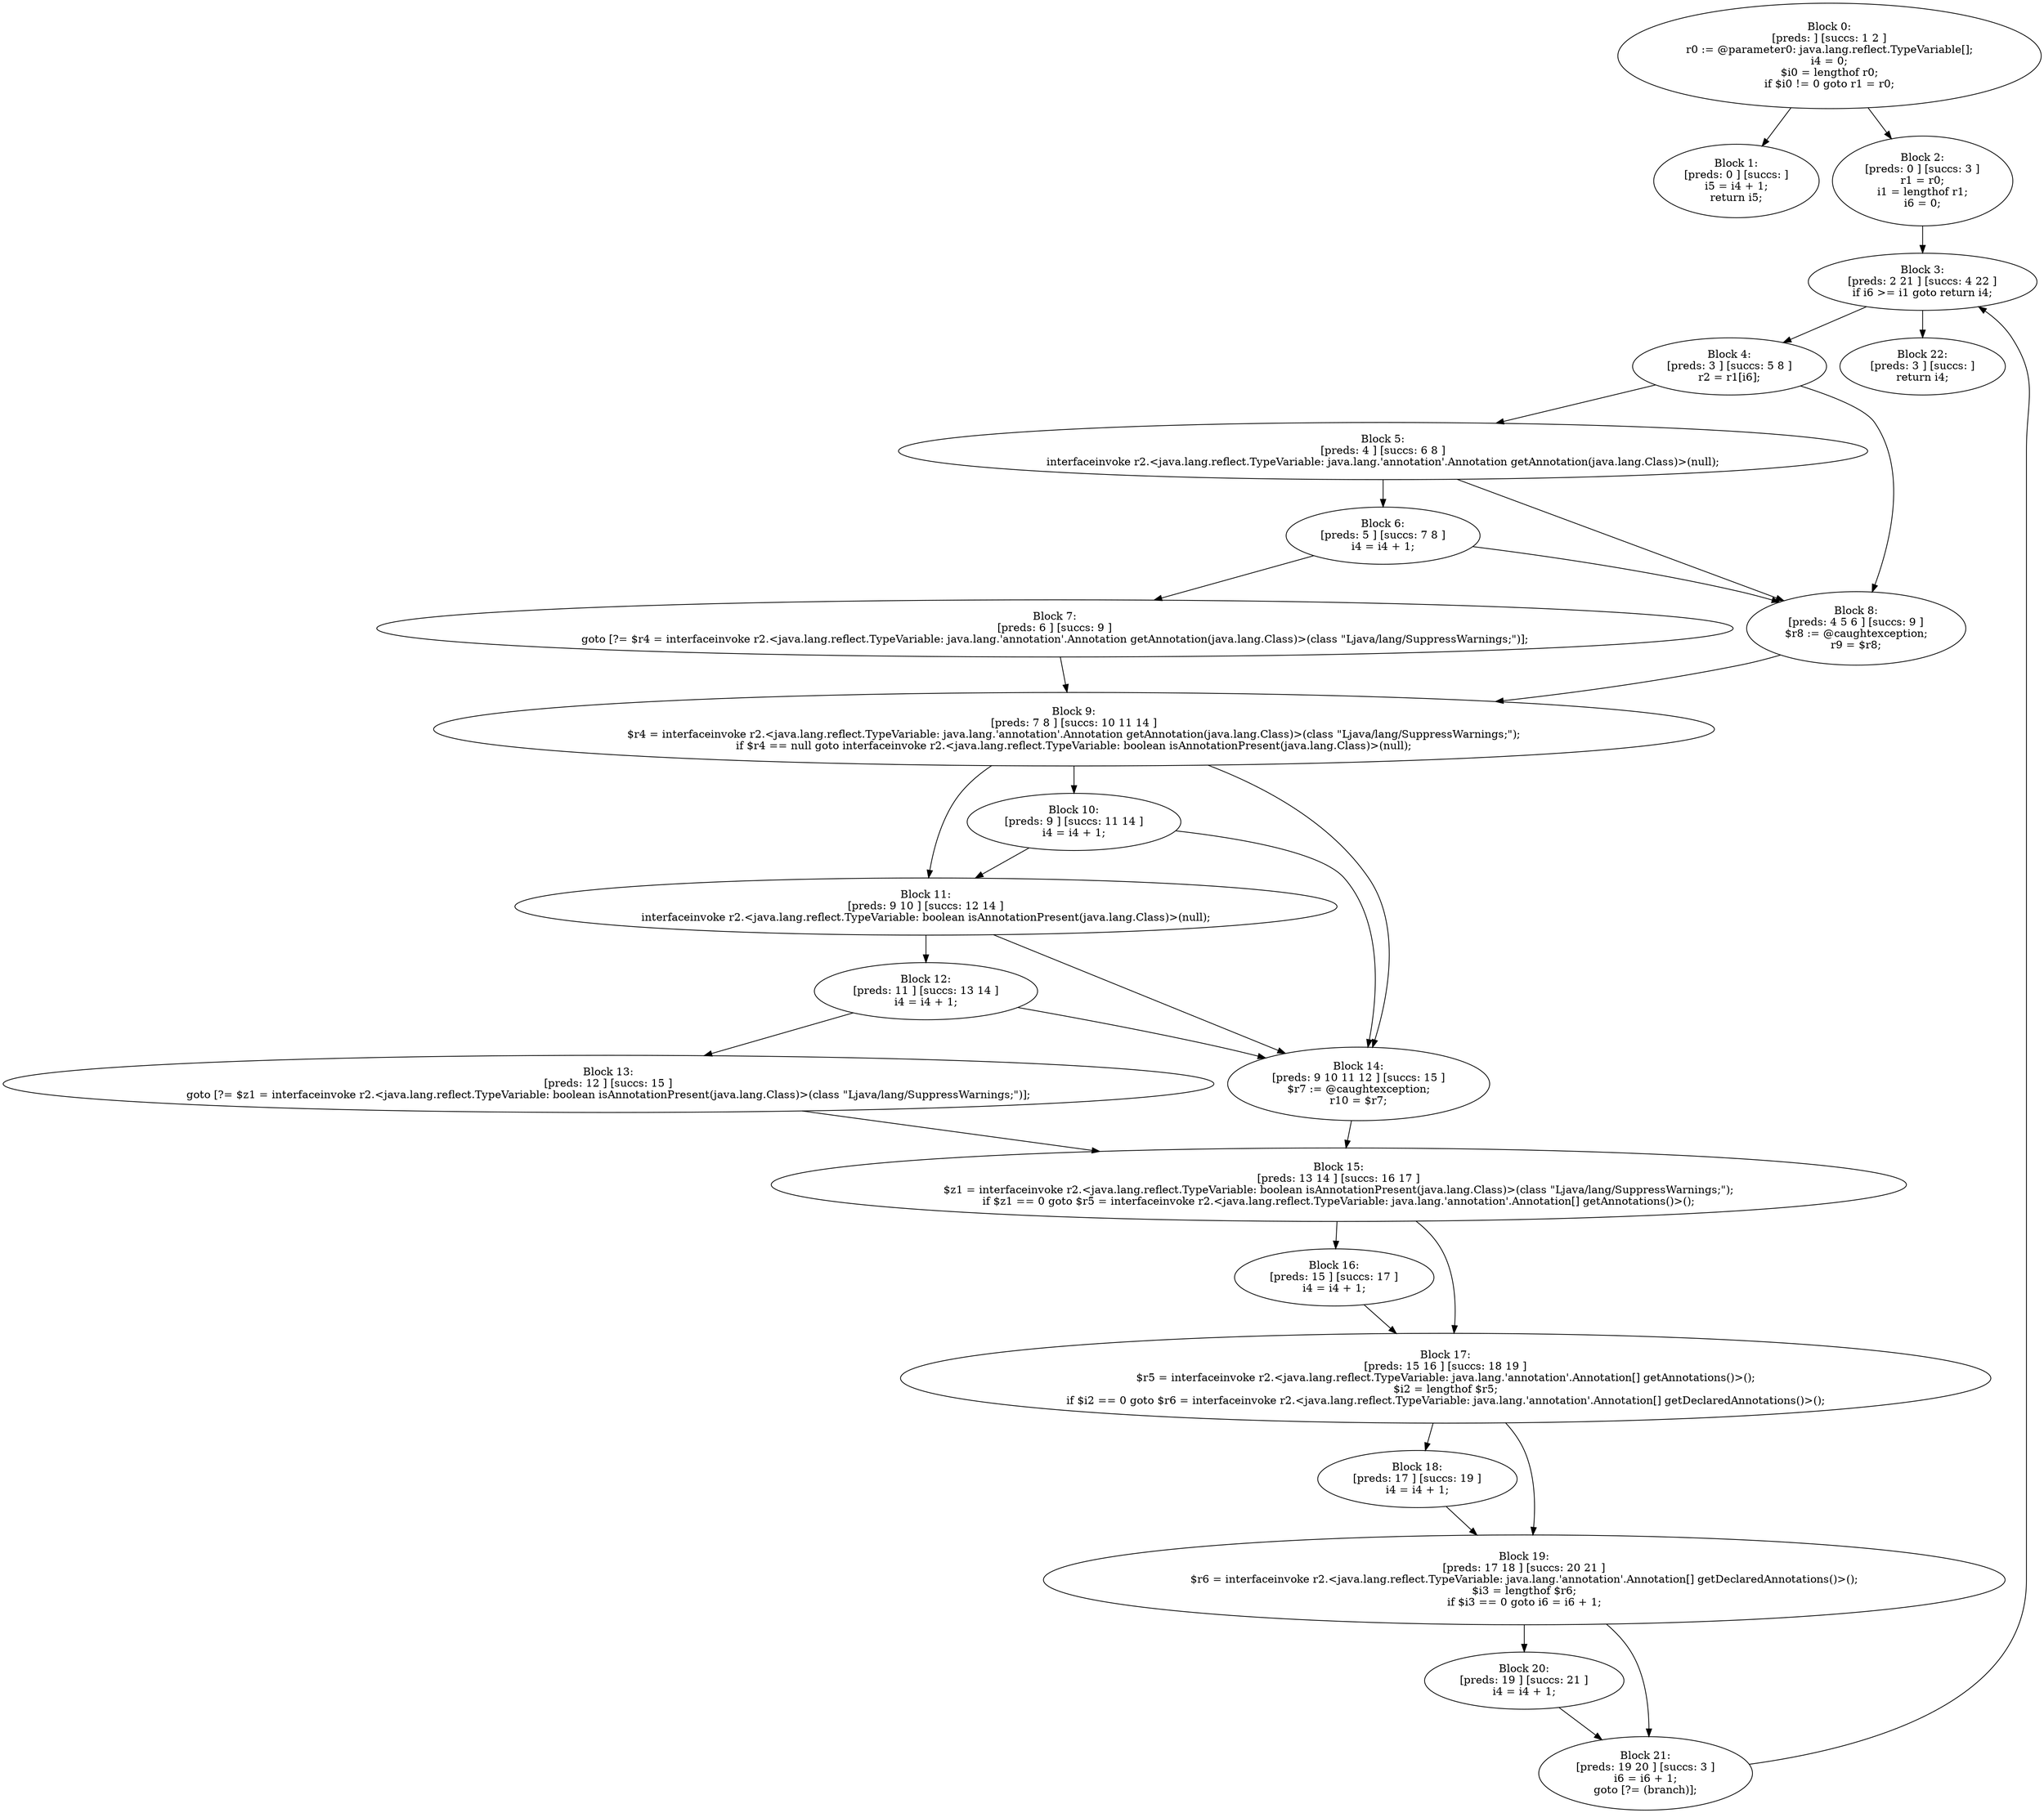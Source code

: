 digraph "unitGraph" {
    "Block 0:
[preds: ] [succs: 1 2 ]
r0 := @parameter0: java.lang.reflect.TypeVariable[];
i4 = 0;
$i0 = lengthof r0;
if $i0 != 0 goto r1 = r0;
"
    "Block 1:
[preds: 0 ] [succs: ]
i5 = i4 + 1;
return i5;
"
    "Block 2:
[preds: 0 ] [succs: 3 ]
r1 = r0;
i1 = lengthof r1;
i6 = 0;
"
    "Block 3:
[preds: 2 21 ] [succs: 4 22 ]
if i6 >= i1 goto return i4;
"
    "Block 4:
[preds: 3 ] [succs: 5 8 ]
r2 = r1[i6];
"
    "Block 5:
[preds: 4 ] [succs: 6 8 ]
interfaceinvoke r2.<java.lang.reflect.TypeVariable: java.lang.'annotation'.Annotation getAnnotation(java.lang.Class)>(null);
"
    "Block 6:
[preds: 5 ] [succs: 7 8 ]
i4 = i4 + 1;
"
    "Block 7:
[preds: 6 ] [succs: 9 ]
goto [?= $r4 = interfaceinvoke r2.<java.lang.reflect.TypeVariable: java.lang.'annotation'.Annotation getAnnotation(java.lang.Class)>(class \"Ljava/lang/SuppressWarnings;\")];
"
    "Block 8:
[preds: 4 5 6 ] [succs: 9 ]
$r8 := @caughtexception;
r9 = $r8;
"
    "Block 9:
[preds: 7 8 ] [succs: 10 11 14 ]
$r4 = interfaceinvoke r2.<java.lang.reflect.TypeVariable: java.lang.'annotation'.Annotation getAnnotation(java.lang.Class)>(class \"Ljava/lang/SuppressWarnings;\");
if $r4 == null goto interfaceinvoke r2.<java.lang.reflect.TypeVariable: boolean isAnnotationPresent(java.lang.Class)>(null);
"
    "Block 10:
[preds: 9 ] [succs: 11 14 ]
i4 = i4 + 1;
"
    "Block 11:
[preds: 9 10 ] [succs: 12 14 ]
interfaceinvoke r2.<java.lang.reflect.TypeVariable: boolean isAnnotationPresent(java.lang.Class)>(null);
"
    "Block 12:
[preds: 11 ] [succs: 13 14 ]
i4 = i4 + 1;
"
    "Block 13:
[preds: 12 ] [succs: 15 ]
goto [?= $z1 = interfaceinvoke r2.<java.lang.reflect.TypeVariable: boolean isAnnotationPresent(java.lang.Class)>(class \"Ljava/lang/SuppressWarnings;\")];
"
    "Block 14:
[preds: 9 10 11 12 ] [succs: 15 ]
$r7 := @caughtexception;
r10 = $r7;
"
    "Block 15:
[preds: 13 14 ] [succs: 16 17 ]
$z1 = interfaceinvoke r2.<java.lang.reflect.TypeVariable: boolean isAnnotationPresent(java.lang.Class)>(class \"Ljava/lang/SuppressWarnings;\");
if $z1 == 0 goto $r5 = interfaceinvoke r2.<java.lang.reflect.TypeVariable: java.lang.'annotation'.Annotation[] getAnnotations()>();
"
    "Block 16:
[preds: 15 ] [succs: 17 ]
i4 = i4 + 1;
"
    "Block 17:
[preds: 15 16 ] [succs: 18 19 ]
$r5 = interfaceinvoke r2.<java.lang.reflect.TypeVariable: java.lang.'annotation'.Annotation[] getAnnotations()>();
$i2 = lengthof $r5;
if $i2 == 0 goto $r6 = interfaceinvoke r2.<java.lang.reflect.TypeVariable: java.lang.'annotation'.Annotation[] getDeclaredAnnotations()>();
"
    "Block 18:
[preds: 17 ] [succs: 19 ]
i4 = i4 + 1;
"
    "Block 19:
[preds: 17 18 ] [succs: 20 21 ]
$r6 = interfaceinvoke r2.<java.lang.reflect.TypeVariable: java.lang.'annotation'.Annotation[] getDeclaredAnnotations()>();
$i3 = lengthof $r6;
if $i3 == 0 goto i6 = i6 + 1;
"
    "Block 20:
[preds: 19 ] [succs: 21 ]
i4 = i4 + 1;
"
    "Block 21:
[preds: 19 20 ] [succs: 3 ]
i6 = i6 + 1;
goto [?= (branch)];
"
    "Block 22:
[preds: 3 ] [succs: ]
return i4;
"
    "Block 0:
[preds: ] [succs: 1 2 ]
r0 := @parameter0: java.lang.reflect.TypeVariable[];
i4 = 0;
$i0 = lengthof r0;
if $i0 != 0 goto r1 = r0;
"->"Block 1:
[preds: 0 ] [succs: ]
i5 = i4 + 1;
return i5;
";
    "Block 0:
[preds: ] [succs: 1 2 ]
r0 := @parameter0: java.lang.reflect.TypeVariable[];
i4 = 0;
$i0 = lengthof r0;
if $i0 != 0 goto r1 = r0;
"->"Block 2:
[preds: 0 ] [succs: 3 ]
r1 = r0;
i1 = lengthof r1;
i6 = 0;
";
    "Block 2:
[preds: 0 ] [succs: 3 ]
r1 = r0;
i1 = lengthof r1;
i6 = 0;
"->"Block 3:
[preds: 2 21 ] [succs: 4 22 ]
if i6 >= i1 goto return i4;
";
    "Block 3:
[preds: 2 21 ] [succs: 4 22 ]
if i6 >= i1 goto return i4;
"->"Block 4:
[preds: 3 ] [succs: 5 8 ]
r2 = r1[i6];
";
    "Block 3:
[preds: 2 21 ] [succs: 4 22 ]
if i6 >= i1 goto return i4;
"->"Block 22:
[preds: 3 ] [succs: ]
return i4;
";
    "Block 4:
[preds: 3 ] [succs: 5 8 ]
r2 = r1[i6];
"->"Block 5:
[preds: 4 ] [succs: 6 8 ]
interfaceinvoke r2.<java.lang.reflect.TypeVariable: java.lang.'annotation'.Annotation getAnnotation(java.lang.Class)>(null);
";
    "Block 4:
[preds: 3 ] [succs: 5 8 ]
r2 = r1[i6];
"->"Block 8:
[preds: 4 5 6 ] [succs: 9 ]
$r8 := @caughtexception;
r9 = $r8;
";
    "Block 5:
[preds: 4 ] [succs: 6 8 ]
interfaceinvoke r2.<java.lang.reflect.TypeVariable: java.lang.'annotation'.Annotation getAnnotation(java.lang.Class)>(null);
"->"Block 6:
[preds: 5 ] [succs: 7 8 ]
i4 = i4 + 1;
";
    "Block 5:
[preds: 4 ] [succs: 6 8 ]
interfaceinvoke r2.<java.lang.reflect.TypeVariable: java.lang.'annotation'.Annotation getAnnotation(java.lang.Class)>(null);
"->"Block 8:
[preds: 4 5 6 ] [succs: 9 ]
$r8 := @caughtexception;
r9 = $r8;
";
    "Block 6:
[preds: 5 ] [succs: 7 8 ]
i4 = i4 + 1;
"->"Block 7:
[preds: 6 ] [succs: 9 ]
goto [?= $r4 = interfaceinvoke r2.<java.lang.reflect.TypeVariable: java.lang.'annotation'.Annotation getAnnotation(java.lang.Class)>(class \"Ljava/lang/SuppressWarnings;\")];
";
    "Block 6:
[preds: 5 ] [succs: 7 8 ]
i4 = i4 + 1;
"->"Block 8:
[preds: 4 5 6 ] [succs: 9 ]
$r8 := @caughtexception;
r9 = $r8;
";
    "Block 7:
[preds: 6 ] [succs: 9 ]
goto [?= $r4 = interfaceinvoke r2.<java.lang.reflect.TypeVariable: java.lang.'annotation'.Annotation getAnnotation(java.lang.Class)>(class \"Ljava/lang/SuppressWarnings;\")];
"->"Block 9:
[preds: 7 8 ] [succs: 10 11 14 ]
$r4 = interfaceinvoke r2.<java.lang.reflect.TypeVariable: java.lang.'annotation'.Annotation getAnnotation(java.lang.Class)>(class \"Ljava/lang/SuppressWarnings;\");
if $r4 == null goto interfaceinvoke r2.<java.lang.reflect.TypeVariable: boolean isAnnotationPresent(java.lang.Class)>(null);
";
    "Block 8:
[preds: 4 5 6 ] [succs: 9 ]
$r8 := @caughtexception;
r9 = $r8;
"->"Block 9:
[preds: 7 8 ] [succs: 10 11 14 ]
$r4 = interfaceinvoke r2.<java.lang.reflect.TypeVariable: java.lang.'annotation'.Annotation getAnnotation(java.lang.Class)>(class \"Ljava/lang/SuppressWarnings;\");
if $r4 == null goto interfaceinvoke r2.<java.lang.reflect.TypeVariable: boolean isAnnotationPresent(java.lang.Class)>(null);
";
    "Block 9:
[preds: 7 8 ] [succs: 10 11 14 ]
$r4 = interfaceinvoke r2.<java.lang.reflect.TypeVariable: java.lang.'annotation'.Annotation getAnnotation(java.lang.Class)>(class \"Ljava/lang/SuppressWarnings;\");
if $r4 == null goto interfaceinvoke r2.<java.lang.reflect.TypeVariable: boolean isAnnotationPresent(java.lang.Class)>(null);
"->"Block 10:
[preds: 9 ] [succs: 11 14 ]
i4 = i4 + 1;
";
    "Block 9:
[preds: 7 8 ] [succs: 10 11 14 ]
$r4 = interfaceinvoke r2.<java.lang.reflect.TypeVariable: java.lang.'annotation'.Annotation getAnnotation(java.lang.Class)>(class \"Ljava/lang/SuppressWarnings;\");
if $r4 == null goto interfaceinvoke r2.<java.lang.reflect.TypeVariable: boolean isAnnotationPresent(java.lang.Class)>(null);
"->"Block 11:
[preds: 9 10 ] [succs: 12 14 ]
interfaceinvoke r2.<java.lang.reflect.TypeVariable: boolean isAnnotationPresent(java.lang.Class)>(null);
";
    "Block 9:
[preds: 7 8 ] [succs: 10 11 14 ]
$r4 = interfaceinvoke r2.<java.lang.reflect.TypeVariable: java.lang.'annotation'.Annotation getAnnotation(java.lang.Class)>(class \"Ljava/lang/SuppressWarnings;\");
if $r4 == null goto interfaceinvoke r2.<java.lang.reflect.TypeVariable: boolean isAnnotationPresent(java.lang.Class)>(null);
"->"Block 14:
[preds: 9 10 11 12 ] [succs: 15 ]
$r7 := @caughtexception;
r10 = $r7;
";
    "Block 10:
[preds: 9 ] [succs: 11 14 ]
i4 = i4 + 1;
"->"Block 11:
[preds: 9 10 ] [succs: 12 14 ]
interfaceinvoke r2.<java.lang.reflect.TypeVariable: boolean isAnnotationPresent(java.lang.Class)>(null);
";
    "Block 10:
[preds: 9 ] [succs: 11 14 ]
i4 = i4 + 1;
"->"Block 14:
[preds: 9 10 11 12 ] [succs: 15 ]
$r7 := @caughtexception;
r10 = $r7;
";
    "Block 11:
[preds: 9 10 ] [succs: 12 14 ]
interfaceinvoke r2.<java.lang.reflect.TypeVariable: boolean isAnnotationPresent(java.lang.Class)>(null);
"->"Block 12:
[preds: 11 ] [succs: 13 14 ]
i4 = i4 + 1;
";
    "Block 11:
[preds: 9 10 ] [succs: 12 14 ]
interfaceinvoke r2.<java.lang.reflect.TypeVariable: boolean isAnnotationPresent(java.lang.Class)>(null);
"->"Block 14:
[preds: 9 10 11 12 ] [succs: 15 ]
$r7 := @caughtexception;
r10 = $r7;
";
    "Block 12:
[preds: 11 ] [succs: 13 14 ]
i4 = i4 + 1;
"->"Block 13:
[preds: 12 ] [succs: 15 ]
goto [?= $z1 = interfaceinvoke r2.<java.lang.reflect.TypeVariable: boolean isAnnotationPresent(java.lang.Class)>(class \"Ljava/lang/SuppressWarnings;\")];
";
    "Block 12:
[preds: 11 ] [succs: 13 14 ]
i4 = i4 + 1;
"->"Block 14:
[preds: 9 10 11 12 ] [succs: 15 ]
$r7 := @caughtexception;
r10 = $r7;
";
    "Block 13:
[preds: 12 ] [succs: 15 ]
goto [?= $z1 = interfaceinvoke r2.<java.lang.reflect.TypeVariable: boolean isAnnotationPresent(java.lang.Class)>(class \"Ljava/lang/SuppressWarnings;\")];
"->"Block 15:
[preds: 13 14 ] [succs: 16 17 ]
$z1 = interfaceinvoke r2.<java.lang.reflect.TypeVariable: boolean isAnnotationPresent(java.lang.Class)>(class \"Ljava/lang/SuppressWarnings;\");
if $z1 == 0 goto $r5 = interfaceinvoke r2.<java.lang.reflect.TypeVariable: java.lang.'annotation'.Annotation[] getAnnotations()>();
";
    "Block 14:
[preds: 9 10 11 12 ] [succs: 15 ]
$r7 := @caughtexception;
r10 = $r7;
"->"Block 15:
[preds: 13 14 ] [succs: 16 17 ]
$z1 = interfaceinvoke r2.<java.lang.reflect.TypeVariable: boolean isAnnotationPresent(java.lang.Class)>(class \"Ljava/lang/SuppressWarnings;\");
if $z1 == 0 goto $r5 = interfaceinvoke r2.<java.lang.reflect.TypeVariable: java.lang.'annotation'.Annotation[] getAnnotations()>();
";
    "Block 15:
[preds: 13 14 ] [succs: 16 17 ]
$z1 = interfaceinvoke r2.<java.lang.reflect.TypeVariable: boolean isAnnotationPresent(java.lang.Class)>(class \"Ljava/lang/SuppressWarnings;\");
if $z1 == 0 goto $r5 = interfaceinvoke r2.<java.lang.reflect.TypeVariable: java.lang.'annotation'.Annotation[] getAnnotations()>();
"->"Block 16:
[preds: 15 ] [succs: 17 ]
i4 = i4 + 1;
";
    "Block 15:
[preds: 13 14 ] [succs: 16 17 ]
$z1 = interfaceinvoke r2.<java.lang.reflect.TypeVariable: boolean isAnnotationPresent(java.lang.Class)>(class \"Ljava/lang/SuppressWarnings;\");
if $z1 == 0 goto $r5 = interfaceinvoke r2.<java.lang.reflect.TypeVariable: java.lang.'annotation'.Annotation[] getAnnotations()>();
"->"Block 17:
[preds: 15 16 ] [succs: 18 19 ]
$r5 = interfaceinvoke r2.<java.lang.reflect.TypeVariable: java.lang.'annotation'.Annotation[] getAnnotations()>();
$i2 = lengthof $r5;
if $i2 == 0 goto $r6 = interfaceinvoke r2.<java.lang.reflect.TypeVariable: java.lang.'annotation'.Annotation[] getDeclaredAnnotations()>();
";
    "Block 16:
[preds: 15 ] [succs: 17 ]
i4 = i4 + 1;
"->"Block 17:
[preds: 15 16 ] [succs: 18 19 ]
$r5 = interfaceinvoke r2.<java.lang.reflect.TypeVariable: java.lang.'annotation'.Annotation[] getAnnotations()>();
$i2 = lengthof $r5;
if $i2 == 0 goto $r6 = interfaceinvoke r2.<java.lang.reflect.TypeVariable: java.lang.'annotation'.Annotation[] getDeclaredAnnotations()>();
";
    "Block 17:
[preds: 15 16 ] [succs: 18 19 ]
$r5 = interfaceinvoke r2.<java.lang.reflect.TypeVariable: java.lang.'annotation'.Annotation[] getAnnotations()>();
$i2 = lengthof $r5;
if $i2 == 0 goto $r6 = interfaceinvoke r2.<java.lang.reflect.TypeVariable: java.lang.'annotation'.Annotation[] getDeclaredAnnotations()>();
"->"Block 18:
[preds: 17 ] [succs: 19 ]
i4 = i4 + 1;
";
    "Block 17:
[preds: 15 16 ] [succs: 18 19 ]
$r5 = interfaceinvoke r2.<java.lang.reflect.TypeVariable: java.lang.'annotation'.Annotation[] getAnnotations()>();
$i2 = lengthof $r5;
if $i2 == 0 goto $r6 = interfaceinvoke r2.<java.lang.reflect.TypeVariable: java.lang.'annotation'.Annotation[] getDeclaredAnnotations()>();
"->"Block 19:
[preds: 17 18 ] [succs: 20 21 ]
$r6 = interfaceinvoke r2.<java.lang.reflect.TypeVariable: java.lang.'annotation'.Annotation[] getDeclaredAnnotations()>();
$i3 = lengthof $r6;
if $i3 == 0 goto i6 = i6 + 1;
";
    "Block 18:
[preds: 17 ] [succs: 19 ]
i4 = i4 + 1;
"->"Block 19:
[preds: 17 18 ] [succs: 20 21 ]
$r6 = interfaceinvoke r2.<java.lang.reflect.TypeVariable: java.lang.'annotation'.Annotation[] getDeclaredAnnotations()>();
$i3 = lengthof $r6;
if $i3 == 0 goto i6 = i6 + 1;
";
    "Block 19:
[preds: 17 18 ] [succs: 20 21 ]
$r6 = interfaceinvoke r2.<java.lang.reflect.TypeVariable: java.lang.'annotation'.Annotation[] getDeclaredAnnotations()>();
$i3 = lengthof $r6;
if $i3 == 0 goto i6 = i6 + 1;
"->"Block 20:
[preds: 19 ] [succs: 21 ]
i4 = i4 + 1;
";
    "Block 19:
[preds: 17 18 ] [succs: 20 21 ]
$r6 = interfaceinvoke r2.<java.lang.reflect.TypeVariable: java.lang.'annotation'.Annotation[] getDeclaredAnnotations()>();
$i3 = lengthof $r6;
if $i3 == 0 goto i6 = i6 + 1;
"->"Block 21:
[preds: 19 20 ] [succs: 3 ]
i6 = i6 + 1;
goto [?= (branch)];
";
    "Block 20:
[preds: 19 ] [succs: 21 ]
i4 = i4 + 1;
"->"Block 21:
[preds: 19 20 ] [succs: 3 ]
i6 = i6 + 1;
goto [?= (branch)];
";
    "Block 21:
[preds: 19 20 ] [succs: 3 ]
i6 = i6 + 1;
goto [?= (branch)];
"->"Block 3:
[preds: 2 21 ] [succs: 4 22 ]
if i6 >= i1 goto return i4;
";
}
